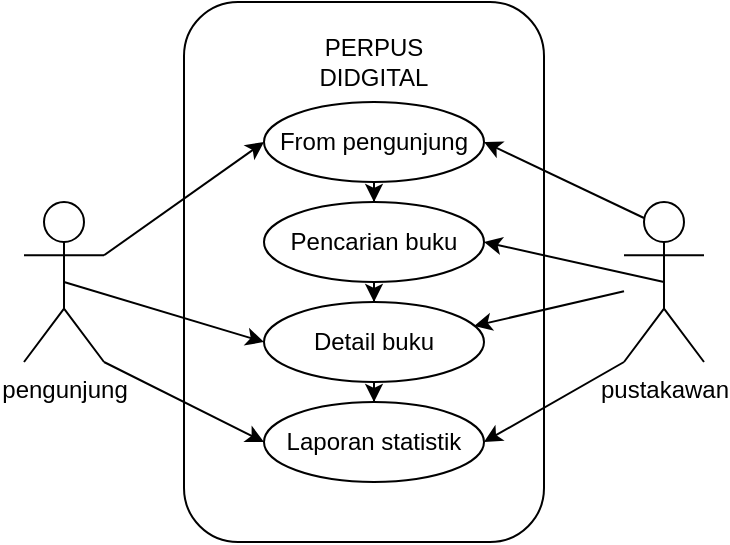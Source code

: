 <mxfile version="24.7.1" type="github">
  <diagram name="Page-1" id="-0btc7oqH1StaDGPtvjy">
    <mxGraphModel dx="880" dy="468" grid="1" gridSize="10" guides="1" tooltips="1" connect="1" arrows="1" fold="1" page="1" pageScale="1" pageWidth="850" pageHeight="1100" math="0" shadow="0">
      <root>
        <mxCell id="0" />
        <mxCell id="1" parent="0" />
        <mxCell id="-GGP3RYE2EpZcP18A-eO-2" value="pengunjung" style="shape=umlActor;verticalLabelPosition=bottom;verticalAlign=top;html=1;outlineConnect=0;" vertex="1" parent="1">
          <mxGeometry x="250" y="220" width="40" height="80" as="geometry" />
        </mxCell>
        <mxCell id="-GGP3RYE2EpZcP18A-eO-3" value="pustakawan" style="shape=umlActor;verticalLabelPosition=bottom;verticalAlign=top;html=1;outlineConnect=0;" vertex="1" parent="1">
          <mxGeometry x="550" y="220" width="40" height="80" as="geometry" />
        </mxCell>
        <mxCell id="-GGP3RYE2EpZcP18A-eO-7" value="" style="rounded=1;whiteSpace=wrap;html=1;" vertex="1" parent="1">
          <mxGeometry x="330" y="120" width="180" height="270" as="geometry" />
        </mxCell>
        <mxCell id="-GGP3RYE2EpZcP18A-eO-8" value="PERPUS DIDGITAL" style="text;html=1;align=center;verticalAlign=middle;whiteSpace=wrap;rounded=0;" vertex="1" parent="1">
          <mxGeometry x="385" y="140" width="80" height="20" as="geometry" />
        </mxCell>
        <mxCell id="-GGP3RYE2EpZcP18A-eO-11" value="" style="edgeStyle=orthogonalEdgeStyle;rounded=0;orthogonalLoop=1;jettySize=auto;html=1;" edge="1" parent="1" source="-GGP3RYE2EpZcP18A-eO-9" target="-GGP3RYE2EpZcP18A-eO-10">
          <mxGeometry relative="1" as="geometry" />
        </mxCell>
        <mxCell id="-GGP3RYE2EpZcP18A-eO-9" value="From pengunjung" style="ellipse;whiteSpace=wrap;html=1;" vertex="1" parent="1">
          <mxGeometry x="370" y="170" width="110" height="40" as="geometry" />
        </mxCell>
        <mxCell id="-GGP3RYE2EpZcP18A-eO-13" value="" style="edgeStyle=orthogonalEdgeStyle;rounded=0;orthogonalLoop=1;jettySize=auto;html=1;" edge="1" parent="1" source="-GGP3RYE2EpZcP18A-eO-10" target="-GGP3RYE2EpZcP18A-eO-12">
          <mxGeometry relative="1" as="geometry" />
        </mxCell>
        <mxCell id="-GGP3RYE2EpZcP18A-eO-10" value="Pencarian buku" style="ellipse;whiteSpace=wrap;html=1;" vertex="1" parent="1">
          <mxGeometry x="370" y="220" width="110" height="40" as="geometry" />
        </mxCell>
        <mxCell id="-GGP3RYE2EpZcP18A-eO-15" value="" style="edgeStyle=orthogonalEdgeStyle;rounded=0;orthogonalLoop=1;jettySize=auto;html=1;" edge="1" parent="1" source="-GGP3RYE2EpZcP18A-eO-12" target="-GGP3RYE2EpZcP18A-eO-14">
          <mxGeometry relative="1" as="geometry" />
        </mxCell>
        <mxCell id="-GGP3RYE2EpZcP18A-eO-12" value="Detail buku" style="ellipse;whiteSpace=wrap;html=1;" vertex="1" parent="1">
          <mxGeometry x="370" y="270" width="110" height="40" as="geometry" />
        </mxCell>
        <mxCell id="-GGP3RYE2EpZcP18A-eO-14" value="Laporan statistik" style="ellipse;whiteSpace=wrap;html=1;" vertex="1" parent="1">
          <mxGeometry x="370" y="320" width="110" height="40" as="geometry" />
        </mxCell>
        <mxCell id="-GGP3RYE2EpZcP18A-eO-19" value="" style="endArrow=classic;html=1;rounded=0;entryX=0;entryY=0.5;entryDx=0;entryDy=0;exitX=1;exitY=0.333;exitDx=0;exitDy=0;exitPerimeter=0;" edge="1" parent="1" source="-GGP3RYE2EpZcP18A-eO-2" target="-GGP3RYE2EpZcP18A-eO-9">
          <mxGeometry width="50" height="50" relative="1" as="geometry">
            <mxPoint x="300" y="250" as="sourcePoint" />
            <mxPoint x="350" y="200" as="targetPoint" />
          </mxGeometry>
        </mxCell>
        <mxCell id="-GGP3RYE2EpZcP18A-eO-20" value="" style="endArrow=classic;html=1;rounded=0;exitX=0.5;exitY=0.5;exitDx=0;exitDy=0;exitPerimeter=0;entryX=0;entryY=0.5;entryDx=0;entryDy=0;" edge="1" parent="1" source="-GGP3RYE2EpZcP18A-eO-2" target="-GGP3RYE2EpZcP18A-eO-12">
          <mxGeometry width="50" height="50" relative="1" as="geometry">
            <mxPoint x="320" y="290" as="sourcePoint" />
            <mxPoint x="370" y="240" as="targetPoint" />
          </mxGeometry>
        </mxCell>
        <mxCell id="-GGP3RYE2EpZcP18A-eO-21" value="" style="endArrow=classic;html=1;rounded=0;exitX=1;exitY=1;exitDx=0;exitDy=0;exitPerimeter=0;" edge="1" parent="1" source="-GGP3RYE2EpZcP18A-eO-2">
          <mxGeometry width="50" height="50" relative="1" as="geometry">
            <mxPoint x="320" y="390" as="sourcePoint" />
            <mxPoint x="370" y="340" as="targetPoint" />
          </mxGeometry>
        </mxCell>
        <mxCell id="-GGP3RYE2EpZcP18A-eO-22" value="" style="endArrow=classic;html=1;rounded=0;exitX=0.25;exitY=0.1;exitDx=0;exitDy=0;exitPerimeter=0;" edge="1" parent="1" source="-GGP3RYE2EpZcP18A-eO-3">
          <mxGeometry width="50" height="50" relative="1" as="geometry">
            <mxPoint x="430" y="250" as="sourcePoint" />
            <mxPoint x="480" y="190" as="targetPoint" />
          </mxGeometry>
        </mxCell>
        <mxCell id="-GGP3RYE2EpZcP18A-eO-23" value="" style="endArrow=classic;html=1;rounded=0;exitX=0.5;exitY=0.5;exitDx=0;exitDy=0;exitPerimeter=0;entryX=1;entryY=0.5;entryDx=0;entryDy=0;" edge="1" parent="1" source="-GGP3RYE2EpZcP18A-eO-3" target="-GGP3RYE2EpZcP18A-eO-10">
          <mxGeometry width="50" height="50" relative="1" as="geometry">
            <mxPoint x="450" y="290" as="sourcePoint" />
            <mxPoint x="500" y="240" as="targetPoint" />
          </mxGeometry>
        </mxCell>
        <mxCell id="-GGP3RYE2EpZcP18A-eO-24" value="" style="endArrow=classic;html=1;rounded=0;entryX=0.955;entryY=0.3;entryDx=0;entryDy=0;entryPerimeter=0;" edge="1" parent="1" source="-GGP3RYE2EpZcP18A-eO-3" target="-GGP3RYE2EpZcP18A-eO-12">
          <mxGeometry width="50" height="50" relative="1" as="geometry">
            <mxPoint x="440" y="330" as="sourcePoint" />
            <mxPoint x="490" y="280" as="targetPoint" />
          </mxGeometry>
        </mxCell>
        <mxCell id="-GGP3RYE2EpZcP18A-eO-25" value="" style="endArrow=classic;html=1;rounded=0;exitX=0;exitY=1;exitDx=0;exitDy=0;exitPerimeter=0;entryX=1;entryY=0.5;entryDx=0;entryDy=0;" edge="1" parent="1" source="-GGP3RYE2EpZcP18A-eO-3" target="-GGP3RYE2EpZcP18A-eO-14">
          <mxGeometry width="50" height="50" relative="1" as="geometry">
            <mxPoint x="420" y="370" as="sourcePoint" />
            <mxPoint x="470" y="320" as="targetPoint" />
          </mxGeometry>
        </mxCell>
      </root>
    </mxGraphModel>
  </diagram>
</mxfile>
